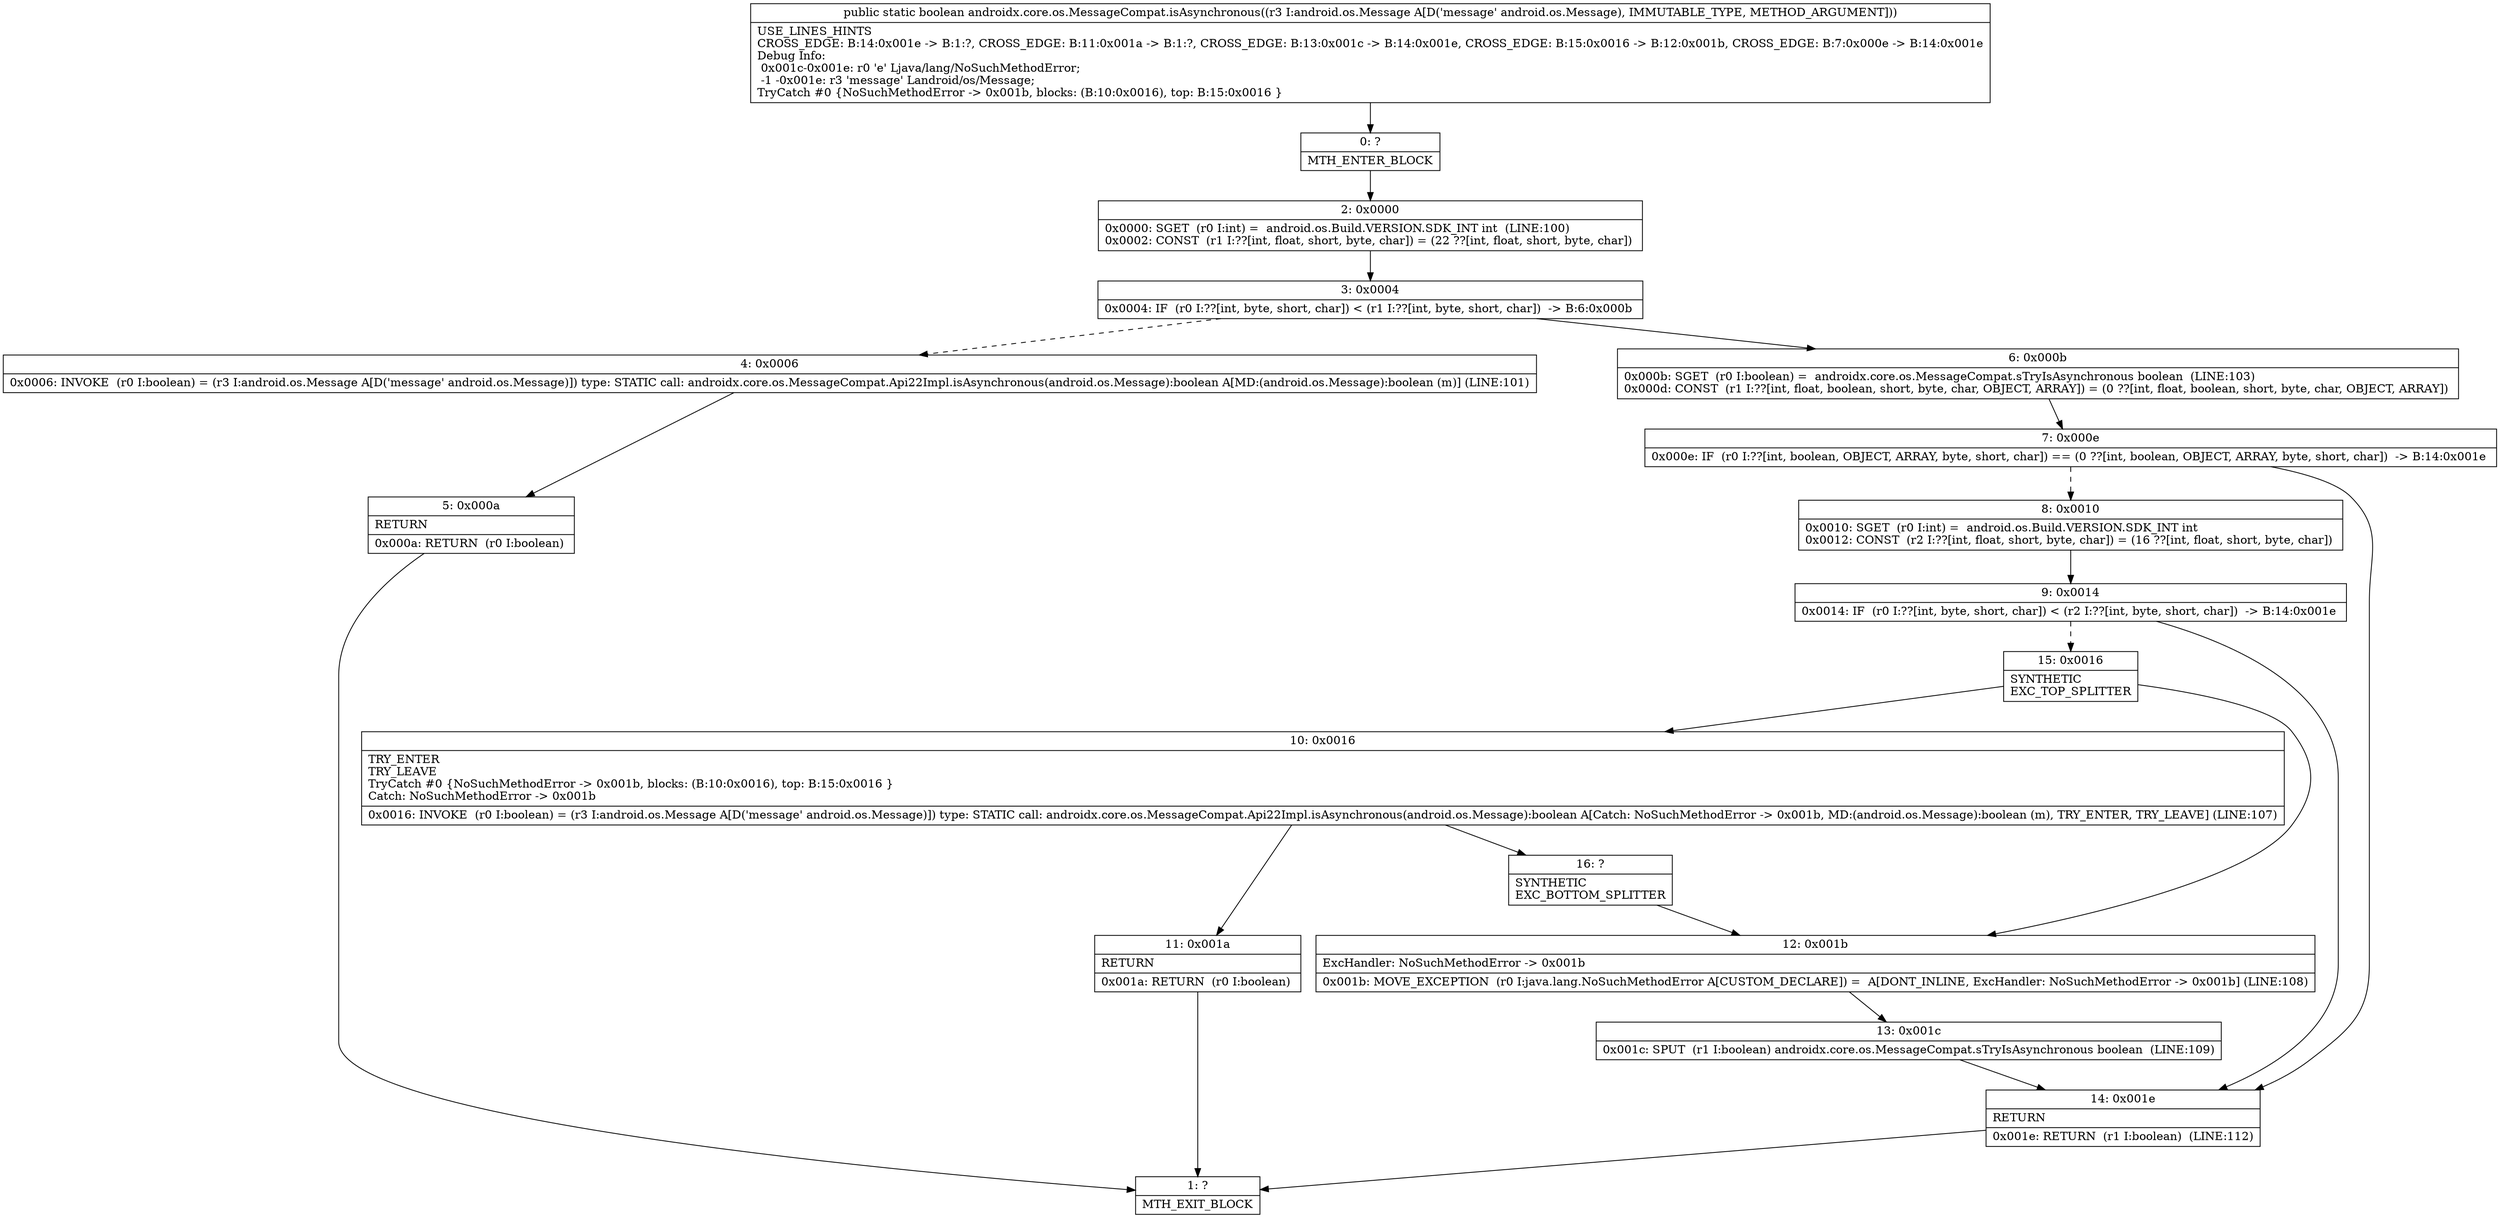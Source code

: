 digraph "CFG forandroidx.core.os.MessageCompat.isAsynchronous(Landroid\/os\/Message;)Z" {
Node_0 [shape=record,label="{0\:\ ?|MTH_ENTER_BLOCK\l}"];
Node_2 [shape=record,label="{2\:\ 0x0000|0x0000: SGET  (r0 I:int) =  android.os.Build.VERSION.SDK_INT int  (LINE:100)\l0x0002: CONST  (r1 I:??[int, float, short, byte, char]) = (22 ??[int, float, short, byte, char]) \l}"];
Node_3 [shape=record,label="{3\:\ 0x0004|0x0004: IF  (r0 I:??[int, byte, short, char]) \< (r1 I:??[int, byte, short, char])  \-\> B:6:0x000b \l}"];
Node_4 [shape=record,label="{4\:\ 0x0006|0x0006: INVOKE  (r0 I:boolean) = (r3 I:android.os.Message A[D('message' android.os.Message)]) type: STATIC call: androidx.core.os.MessageCompat.Api22Impl.isAsynchronous(android.os.Message):boolean A[MD:(android.os.Message):boolean (m)] (LINE:101)\l}"];
Node_5 [shape=record,label="{5\:\ 0x000a|RETURN\l|0x000a: RETURN  (r0 I:boolean) \l}"];
Node_1 [shape=record,label="{1\:\ ?|MTH_EXIT_BLOCK\l}"];
Node_6 [shape=record,label="{6\:\ 0x000b|0x000b: SGET  (r0 I:boolean) =  androidx.core.os.MessageCompat.sTryIsAsynchronous boolean  (LINE:103)\l0x000d: CONST  (r1 I:??[int, float, boolean, short, byte, char, OBJECT, ARRAY]) = (0 ??[int, float, boolean, short, byte, char, OBJECT, ARRAY]) \l}"];
Node_7 [shape=record,label="{7\:\ 0x000e|0x000e: IF  (r0 I:??[int, boolean, OBJECT, ARRAY, byte, short, char]) == (0 ??[int, boolean, OBJECT, ARRAY, byte, short, char])  \-\> B:14:0x001e \l}"];
Node_8 [shape=record,label="{8\:\ 0x0010|0x0010: SGET  (r0 I:int) =  android.os.Build.VERSION.SDK_INT int \l0x0012: CONST  (r2 I:??[int, float, short, byte, char]) = (16 ??[int, float, short, byte, char]) \l}"];
Node_9 [shape=record,label="{9\:\ 0x0014|0x0014: IF  (r0 I:??[int, byte, short, char]) \< (r2 I:??[int, byte, short, char])  \-\> B:14:0x001e \l}"];
Node_15 [shape=record,label="{15\:\ 0x0016|SYNTHETIC\lEXC_TOP_SPLITTER\l}"];
Node_10 [shape=record,label="{10\:\ 0x0016|TRY_ENTER\lTRY_LEAVE\lTryCatch #0 \{NoSuchMethodError \-\> 0x001b, blocks: (B:10:0x0016), top: B:15:0x0016 \}\lCatch: NoSuchMethodError \-\> 0x001b\l|0x0016: INVOKE  (r0 I:boolean) = (r3 I:android.os.Message A[D('message' android.os.Message)]) type: STATIC call: androidx.core.os.MessageCompat.Api22Impl.isAsynchronous(android.os.Message):boolean A[Catch: NoSuchMethodError \-\> 0x001b, MD:(android.os.Message):boolean (m), TRY_ENTER, TRY_LEAVE] (LINE:107)\l}"];
Node_11 [shape=record,label="{11\:\ 0x001a|RETURN\l|0x001a: RETURN  (r0 I:boolean) \l}"];
Node_16 [shape=record,label="{16\:\ ?|SYNTHETIC\lEXC_BOTTOM_SPLITTER\l}"];
Node_12 [shape=record,label="{12\:\ 0x001b|ExcHandler: NoSuchMethodError \-\> 0x001b\l|0x001b: MOVE_EXCEPTION  (r0 I:java.lang.NoSuchMethodError A[CUSTOM_DECLARE]) =  A[DONT_INLINE, ExcHandler: NoSuchMethodError \-\> 0x001b] (LINE:108)\l}"];
Node_13 [shape=record,label="{13\:\ 0x001c|0x001c: SPUT  (r1 I:boolean) androidx.core.os.MessageCompat.sTryIsAsynchronous boolean  (LINE:109)\l}"];
Node_14 [shape=record,label="{14\:\ 0x001e|RETURN\l|0x001e: RETURN  (r1 I:boolean)  (LINE:112)\l}"];
MethodNode[shape=record,label="{public static boolean androidx.core.os.MessageCompat.isAsynchronous((r3 I:android.os.Message A[D('message' android.os.Message), IMMUTABLE_TYPE, METHOD_ARGUMENT]))  | USE_LINES_HINTS\lCROSS_EDGE: B:14:0x001e \-\> B:1:?, CROSS_EDGE: B:11:0x001a \-\> B:1:?, CROSS_EDGE: B:13:0x001c \-\> B:14:0x001e, CROSS_EDGE: B:15:0x0016 \-\> B:12:0x001b, CROSS_EDGE: B:7:0x000e \-\> B:14:0x001e\lDebug Info:\l  0x001c\-0x001e: r0 'e' Ljava\/lang\/NoSuchMethodError;\l  \-1 \-0x001e: r3 'message' Landroid\/os\/Message;\lTryCatch #0 \{NoSuchMethodError \-\> 0x001b, blocks: (B:10:0x0016), top: B:15:0x0016 \}\l}"];
MethodNode -> Node_0;Node_0 -> Node_2;
Node_2 -> Node_3;
Node_3 -> Node_4[style=dashed];
Node_3 -> Node_6;
Node_4 -> Node_5;
Node_5 -> Node_1;
Node_6 -> Node_7;
Node_7 -> Node_8[style=dashed];
Node_7 -> Node_14;
Node_8 -> Node_9;
Node_9 -> Node_14;
Node_9 -> Node_15[style=dashed];
Node_15 -> Node_10;
Node_15 -> Node_12;
Node_10 -> Node_11;
Node_10 -> Node_16;
Node_11 -> Node_1;
Node_16 -> Node_12;
Node_12 -> Node_13;
Node_13 -> Node_14;
Node_14 -> Node_1;
}

